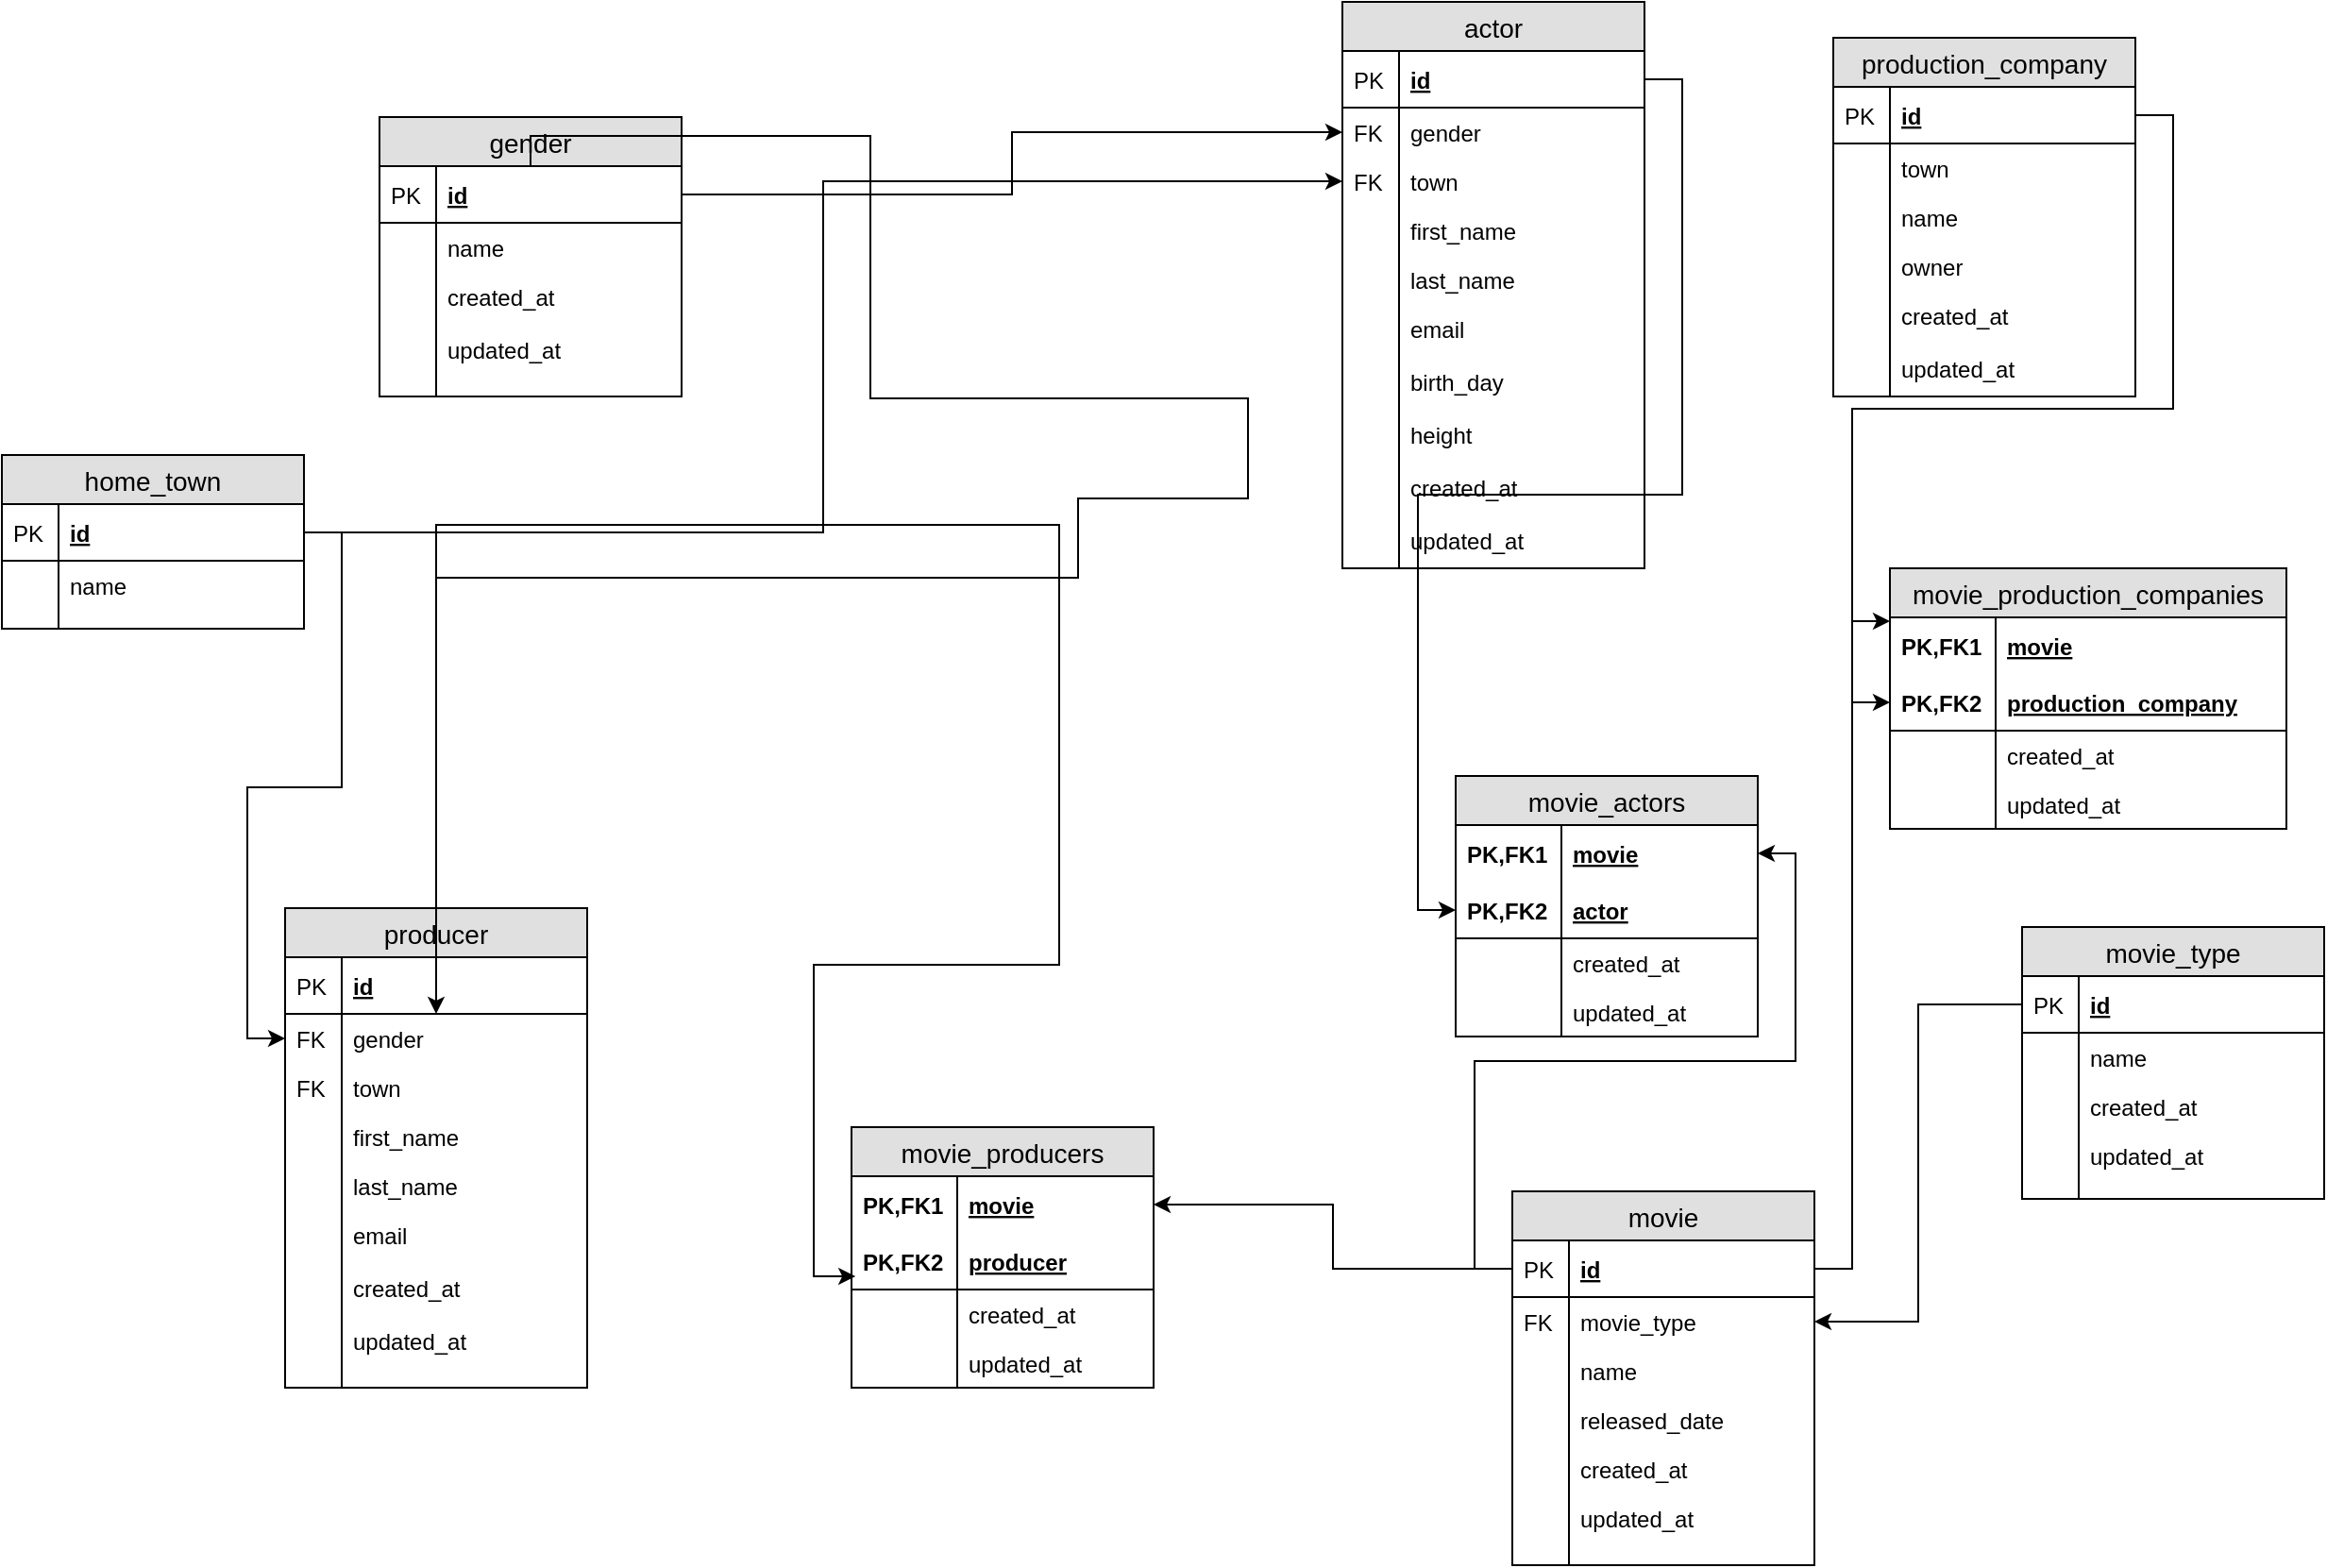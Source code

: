 <mxfile version="12.4.3" type="device" pages="1"><diagram id="2xI6iwcxdjisYbtTTXVX" name="Page-1"><mxGraphModel dx="1718" dy="467" grid="1" gridSize="10" guides="1" tooltips="1" connect="1" arrows="1" fold="1" page="1" pageScale="1" pageWidth="850" pageHeight="1100" math="0" shadow="0"><root><mxCell id="0"/><mxCell id="1" parent="0"/><mxCell id="Q4pe33gqlbRHVgTsb8gl-1" value="actor" style="swimlane;fontStyle=0;childLayout=stackLayout;horizontal=1;startSize=26;fillColor=#e0e0e0;horizontalStack=0;resizeParent=1;resizeParentMax=0;resizeLast=0;collapsible=1;marginBottom=0;swimlaneFillColor=#ffffff;align=center;fontSize=14;" vertex="1" parent="1"><mxGeometry x="250" y="20" width="160" height="300" as="geometry"><mxRectangle x="400" y="20" width="60" height="26" as="alternateBounds"/></mxGeometry></mxCell><mxCell id="Q4pe33gqlbRHVgTsb8gl-2" value="id" style="shape=partialRectangle;top=0;left=0;right=0;bottom=1;align=left;verticalAlign=middle;fillColor=none;spacingLeft=34;spacingRight=4;overflow=hidden;rotatable=0;points=[[0,0.5],[1,0.5]];portConstraint=eastwest;dropTarget=0;fontStyle=5;fontSize=12;" vertex="1" parent="Q4pe33gqlbRHVgTsb8gl-1"><mxGeometry y="26" width="160" height="30" as="geometry"/></mxCell><mxCell id="Q4pe33gqlbRHVgTsb8gl-3" value="PK" style="shape=partialRectangle;top=0;left=0;bottom=0;fillColor=none;align=left;verticalAlign=middle;spacingLeft=4;spacingRight=4;overflow=hidden;rotatable=0;points=[];portConstraint=eastwest;part=1;fontSize=12;" vertex="1" connectable="0" parent="Q4pe33gqlbRHVgTsb8gl-2"><mxGeometry width="30" height="30" as="geometry"/></mxCell><mxCell id="Q4pe33gqlbRHVgTsb8gl-4" value="gender" style="shape=partialRectangle;top=0;left=0;right=0;bottom=0;align=left;verticalAlign=top;fillColor=none;spacingLeft=34;spacingRight=4;overflow=hidden;rotatable=0;points=[[0,0.5],[1,0.5]];portConstraint=eastwest;dropTarget=0;fontSize=12;" vertex="1" parent="Q4pe33gqlbRHVgTsb8gl-1"><mxGeometry y="56" width="160" height="26" as="geometry"/></mxCell><mxCell id="Q4pe33gqlbRHVgTsb8gl-5" value="FK" style="shape=partialRectangle;top=0;left=0;bottom=0;fillColor=none;align=left;verticalAlign=top;spacingLeft=4;spacingRight=4;overflow=hidden;rotatable=0;points=[];portConstraint=eastwest;part=1;fontSize=12;" vertex="1" connectable="0" parent="Q4pe33gqlbRHVgTsb8gl-4"><mxGeometry width="30" height="26" as="geometry"/></mxCell><mxCell id="Q4pe33gqlbRHVgTsb8gl-6" value="town" style="shape=partialRectangle;top=0;left=0;right=0;bottom=0;align=left;verticalAlign=top;fillColor=none;spacingLeft=34;spacingRight=4;overflow=hidden;rotatable=0;points=[[0,0.5],[1,0.5]];portConstraint=eastwest;dropTarget=0;fontSize=12;" vertex="1" parent="Q4pe33gqlbRHVgTsb8gl-1"><mxGeometry y="82" width="160" height="26" as="geometry"/></mxCell><mxCell id="Q4pe33gqlbRHVgTsb8gl-7" value="FK" style="shape=partialRectangle;top=0;left=0;bottom=0;fillColor=none;align=left;verticalAlign=top;spacingLeft=4;spacingRight=4;overflow=hidden;rotatable=0;points=[];portConstraint=eastwest;part=1;fontSize=12;" vertex="1" connectable="0" parent="Q4pe33gqlbRHVgTsb8gl-6"><mxGeometry width="30" height="26" as="geometry"/></mxCell><mxCell id="Q4pe33gqlbRHVgTsb8gl-121" value="first_name" style="shape=partialRectangle;top=0;left=0;right=0;bottom=0;align=left;verticalAlign=top;fillColor=none;spacingLeft=34;spacingRight=4;overflow=hidden;rotatable=0;points=[[0,0.5],[1,0.5]];portConstraint=eastwest;dropTarget=0;fontSize=12;" vertex="1" parent="Q4pe33gqlbRHVgTsb8gl-1"><mxGeometry y="108" width="160" height="26" as="geometry"/></mxCell><mxCell id="Q4pe33gqlbRHVgTsb8gl-122" value="" style="shape=partialRectangle;top=0;left=0;bottom=0;fillColor=none;align=left;verticalAlign=top;spacingLeft=4;spacingRight=4;overflow=hidden;rotatable=0;points=[];portConstraint=eastwest;part=1;fontSize=12;" vertex="1" connectable="0" parent="Q4pe33gqlbRHVgTsb8gl-121"><mxGeometry width="30" height="26" as="geometry"/></mxCell><mxCell id="Q4pe33gqlbRHVgTsb8gl-8" value="last_name" style="shape=partialRectangle;top=0;left=0;right=0;bottom=0;align=left;verticalAlign=top;fillColor=none;spacingLeft=34;spacingRight=4;overflow=hidden;rotatable=0;points=[[0,0.5],[1,0.5]];portConstraint=eastwest;dropTarget=0;fontSize=12;" vertex="1" parent="Q4pe33gqlbRHVgTsb8gl-1"><mxGeometry y="134" width="160" height="26" as="geometry"/></mxCell><mxCell id="Q4pe33gqlbRHVgTsb8gl-9" value="" style="shape=partialRectangle;top=0;left=0;bottom=0;fillColor=none;align=left;verticalAlign=top;spacingLeft=4;spacingRight=4;overflow=hidden;rotatable=0;points=[];portConstraint=eastwest;part=1;fontSize=12;" vertex="1" connectable="0" parent="Q4pe33gqlbRHVgTsb8gl-8"><mxGeometry width="30" height="26" as="geometry"/></mxCell><mxCell id="Q4pe33gqlbRHVgTsb8gl-102" value="email" style="shape=partialRectangle;top=0;left=0;right=0;bottom=0;align=left;verticalAlign=top;fillColor=none;spacingLeft=34;spacingRight=4;overflow=hidden;rotatable=0;points=[[0,0.5],[1,0.5]];portConstraint=eastwest;dropTarget=0;fontSize=12;" vertex="1" parent="Q4pe33gqlbRHVgTsb8gl-1"><mxGeometry y="160" width="160" height="28" as="geometry"/></mxCell><mxCell id="Q4pe33gqlbRHVgTsb8gl-103" value="" style="shape=partialRectangle;top=0;left=0;bottom=0;fillColor=none;align=left;verticalAlign=top;spacingLeft=4;spacingRight=4;overflow=hidden;rotatable=0;points=[];portConstraint=eastwest;part=1;fontSize=12;" vertex="1" connectable="0" parent="Q4pe33gqlbRHVgTsb8gl-102"><mxGeometry width="30" height="28.0" as="geometry"/></mxCell><mxCell id="Q4pe33gqlbRHVgTsb8gl-10" value="birth_day" style="shape=partialRectangle;top=0;left=0;right=0;bottom=0;align=left;verticalAlign=top;fillColor=none;spacingLeft=34;spacingRight=4;overflow=hidden;rotatable=0;points=[[0,0.5],[1,0.5]];portConstraint=eastwest;dropTarget=0;fontSize=12;" vertex="1" parent="Q4pe33gqlbRHVgTsb8gl-1"><mxGeometry y="188" width="160" height="28" as="geometry"/></mxCell><mxCell id="Q4pe33gqlbRHVgTsb8gl-11" value="" style="shape=partialRectangle;top=0;left=0;bottom=0;fillColor=none;align=left;verticalAlign=top;spacingLeft=4;spacingRight=4;overflow=hidden;rotatable=0;points=[];portConstraint=eastwest;part=1;fontSize=12;" vertex="1" connectable="0" parent="Q4pe33gqlbRHVgTsb8gl-10"><mxGeometry width="30" height="28.0" as="geometry"/></mxCell><mxCell id="Q4pe33gqlbRHVgTsb8gl-108" value="height" style="shape=partialRectangle;top=0;left=0;right=0;bottom=0;align=left;verticalAlign=top;fillColor=none;spacingLeft=34;spacingRight=4;overflow=hidden;rotatable=0;points=[[0,0.5],[1,0.5]];portConstraint=eastwest;dropTarget=0;fontSize=12;" vertex="1" parent="Q4pe33gqlbRHVgTsb8gl-1"><mxGeometry y="216" width="160" height="28" as="geometry"/></mxCell><mxCell id="Q4pe33gqlbRHVgTsb8gl-109" value="" style="shape=partialRectangle;top=0;left=0;bottom=0;fillColor=none;align=left;verticalAlign=top;spacingLeft=4;spacingRight=4;overflow=hidden;rotatable=0;points=[];portConstraint=eastwest;part=1;fontSize=12;" vertex="1" connectable="0" parent="Q4pe33gqlbRHVgTsb8gl-108"><mxGeometry width="30" height="28.0" as="geometry"/></mxCell><mxCell id="Q4pe33gqlbRHVgTsb8gl-123" value="created_at" style="shape=partialRectangle;top=0;left=0;right=0;bottom=0;align=left;verticalAlign=top;fillColor=none;spacingLeft=34;spacingRight=4;overflow=hidden;rotatable=0;points=[[0,0.5],[1,0.5]];portConstraint=eastwest;dropTarget=0;fontSize=12;" vertex="1" parent="Q4pe33gqlbRHVgTsb8gl-1"><mxGeometry y="244" width="160" height="28" as="geometry"/></mxCell><mxCell id="Q4pe33gqlbRHVgTsb8gl-124" value="" style="shape=partialRectangle;top=0;left=0;bottom=0;fillColor=none;align=left;verticalAlign=top;spacingLeft=4;spacingRight=4;overflow=hidden;rotatable=0;points=[];portConstraint=eastwest;part=1;fontSize=12;" vertex="1" connectable="0" parent="Q4pe33gqlbRHVgTsb8gl-123"><mxGeometry width="30" height="28.0" as="geometry"/></mxCell><mxCell id="Q4pe33gqlbRHVgTsb8gl-160" value="updated_at" style="shape=partialRectangle;top=0;left=0;right=0;bottom=0;align=left;verticalAlign=top;fillColor=none;spacingLeft=34;spacingRight=4;overflow=hidden;rotatable=0;points=[[0,0.5],[1,0.5]];portConstraint=eastwest;dropTarget=0;fontSize=12;" vertex="1" parent="Q4pe33gqlbRHVgTsb8gl-1"><mxGeometry y="272" width="160" height="28" as="geometry"/></mxCell><mxCell id="Q4pe33gqlbRHVgTsb8gl-161" value="" style="shape=partialRectangle;top=0;left=0;bottom=0;fillColor=none;align=left;verticalAlign=top;spacingLeft=4;spacingRight=4;overflow=hidden;rotatable=0;points=[];portConstraint=eastwest;part=1;fontSize=12;" vertex="1" connectable="0" parent="Q4pe33gqlbRHVgTsb8gl-160"><mxGeometry width="30" height="28.0" as="geometry"/></mxCell><mxCell id="Q4pe33gqlbRHVgTsb8gl-12" value="gender" style="swimlane;fontStyle=0;childLayout=stackLayout;horizontal=1;startSize=26;fillColor=#e0e0e0;horizontalStack=0;resizeParent=1;resizeParentMax=0;resizeLast=0;collapsible=1;marginBottom=0;swimlaneFillColor=#ffffff;align=center;fontSize=14;" vertex="1" parent="1"><mxGeometry x="-260" y="81" width="160" height="148" as="geometry"/></mxCell><mxCell id="Q4pe33gqlbRHVgTsb8gl-13" value="id" style="shape=partialRectangle;top=0;left=0;right=0;bottom=1;align=left;verticalAlign=middle;fillColor=none;spacingLeft=34;spacingRight=4;overflow=hidden;rotatable=0;points=[[0,0.5],[1,0.5]];portConstraint=eastwest;dropTarget=0;fontStyle=5;fontSize=12;" vertex="1" parent="Q4pe33gqlbRHVgTsb8gl-12"><mxGeometry y="26" width="160" height="30" as="geometry"/></mxCell><mxCell id="Q4pe33gqlbRHVgTsb8gl-14" value="PK" style="shape=partialRectangle;top=0;left=0;bottom=0;fillColor=none;align=left;verticalAlign=middle;spacingLeft=4;spacingRight=4;overflow=hidden;rotatable=0;points=[];portConstraint=eastwest;part=1;fontSize=12;" vertex="1" connectable="0" parent="Q4pe33gqlbRHVgTsb8gl-13"><mxGeometry width="30" height="30" as="geometry"/></mxCell><mxCell id="Q4pe33gqlbRHVgTsb8gl-15" value="name" style="shape=partialRectangle;top=0;left=0;right=0;bottom=0;align=left;verticalAlign=top;fillColor=none;spacingLeft=34;spacingRight=4;overflow=hidden;rotatable=0;points=[[0,0.5],[1,0.5]];portConstraint=eastwest;dropTarget=0;fontSize=12;" vertex="1" parent="Q4pe33gqlbRHVgTsb8gl-12"><mxGeometry y="56" width="160" height="26" as="geometry"/></mxCell><mxCell id="Q4pe33gqlbRHVgTsb8gl-16" value="" style="shape=partialRectangle;top=0;left=0;bottom=0;fillColor=none;align=left;verticalAlign=top;spacingLeft=4;spacingRight=4;overflow=hidden;rotatable=0;points=[];portConstraint=eastwest;part=1;fontSize=12;" vertex="1" connectable="0" parent="Q4pe33gqlbRHVgTsb8gl-15"><mxGeometry width="30" height="26" as="geometry"/></mxCell><mxCell id="Q4pe33gqlbRHVgTsb8gl-152" value="created_at" style="shape=partialRectangle;top=0;left=0;right=0;bottom=0;align=left;verticalAlign=top;fillColor=none;spacingLeft=34;spacingRight=4;overflow=hidden;rotatable=0;points=[[0,0.5],[1,0.5]];portConstraint=eastwest;dropTarget=0;fontSize=12;" vertex="1" parent="Q4pe33gqlbRHVgTsb8gl-12"><mxGeometry y="82" width="160" height="28" as="geometry"/></mxCell><mxCell id="Q4pe33gqlbRHVgTsb8gl-153" value="" style="shape=partialRectangle;top=0;left=0;bottom=0;fillColor=none;align=left;verticalAlign=top;spacingLeft=4;spacingRight=4;overflow=hidden;rotatable=0;points=[];portConstraint=eastwest;part=1;fontSize=12;" vertex="1" connectable="0" parent="Q4pe33gqlbRHVgTsb8gl-152"><mxGeometry width="30" height="28.0" as="geometry"/></mxCell><mxCell id="Q4pe33gqlbRHVgTsb8gl-154" value="updated_at" style="shape=partialRectangle;top=0;left=0;right=0;bottom=0;align=left;verticalAlign=top;fillColor=none;spacingLeft=34;spacingRight=4;overflow=hidden;rotatable=0;points=[[0,0.5],[1,0.5]];portConstraint=eastwest;dropTarget=0;fontSize=12;" vertex="1" parent="Q4pe33gqlbRHVgTsb8gl-12"><mxGeometry y="110" width="160" height="28" as="geometry"/></mxCell><mxCell id="Q4pe33gqlbRHVgTsb8gl-155" value="" style="shape=partialRectangle;top=0;left=0;bottom=0;fillColor=none;align=left;verticalAlign=top;spacingLeft=4;spacingRight=4;overflow=hidden;rotatable=0;points=[];portConstraint=eastwest;part=1;fontSize=12;" vertex="1" connectable="0" parent="Q4pe33gqlbRHVgTsb8gl-154"><mxGeometry width="30" height="28.0" as="geometry"/></mxCell><mxCell id="Q4pe33gqlbRHVgTsb8gl-21" value="" style="shape=partialRectangle;top=0;left=0;right=0;bottom=0;align=left;verticalAlign=top;fillColor=none;spacingLeft=34;spacingRight=4;overflow=hidden;rotatable=0;points=[[0,0.5],[1,0.5]];portConstraint=eastwest;dropTarget=0;fontSize=12;" vertex="1" parent="Q4pe33gqlbRHVgTsb8gl-12"><mxGeometry y="138" width="160" height="10" as="geometry"/></mxCell><mxCell id="Q4pe33gqlbRHVgTsb8gl-22" value="" style="shape=partialRectangle;top=0;left=0;bottom=0;fillColor=none;align=left;verticalAlign=top;spacingLeft=4;spacingRight=4;overflow=hidden;rotatable=0;points=[];portConstraint=eastwest;part=1;fontSize=12;" vertex="1" connectable="0" parent="Q4pe33gqlbRHVgTsb8gl-21"><mxGeometry width="30" height="10" as="geometry"/></mxCell><mxCell id="Q4pe33gqlbRHVgTsb8gl-23" value="producer" style="swimlane;fontStyle=0;childLayout=stackLayout;horizontal=1;startSize=26;fillColor=#e0e0e0;horizontalStack=0;resizeParent=1;resizeParentMax=0;resizeLast=0;collapsible=1;marginBottom=0;swimlaneFillColor=#ffffff;align=center;fontSize=14;" vertex="1" parent="1"><mxGeometry x="-310" y="500" width="160" height="254" as="geometry"/></mxCell><mxCell id="Q4pe33gqlbRHVgTsb8gl-24" value="id" style="shape=partialRectangle;top=0;left=0;right=0;bottom=1;align=left;verticalAlign=middle;fillColor=none;spacingLeft=34;spacingRight=4;overflow=hidden;rotatable=0;points=[[0,0.5],[1,0.5]];portConstraint=eastwest;dropTarget=0;fontStyle=5;fontSize=12;" vertex="1" parent="Q4pe33gqlbRHVgTsb8gl-23"><mxGeometry y="26" width="160" height="30" as="geometry"/></mxCell><mxCell id="Q4pe33gqlbRHVgTsb8gl-25" value="PK" style="shape=partialRectangle;top=0;left=0;bottom=0;fillColor=none;align=left;verticalAlign=middle;spacingLeft=4;spacingRight=4;overflow=hidden;rotatable=0;points=[];portConstraint=eastwest;part=1;fontSize=12;" vertex="1" connectable="0" parent="Q4pe33gqlbRHVgTsb8gl-24"><mxGeometry width="30" height="30" as="geometry"/></mxCell><mxCell id="Q4pe33gqlbRHVgTsb8gl-28" value="gender" style="shape=partialRectangle;top=0;left=0;right=0;bottom=0;align=left;verticalAlign=top;fillColor=none;spacingLeft=34;spacingRight=4;overflow=hidden;rotatable=0;points=[[0,0.5],[1,0.5]];portConstraint=eastwest;dropTarget=0;fontSize=12;" vertex="1" parent="Q4pe33gqlbRHVgTsb8gl-23"><mxGeometry y="56" width="160" height="26" as="geometry"/></mxCell><mxCell id="Q4pe33gqlbRHVgTsb8gl-29" value="FK" style="shape=partialRectangle;top=0;left=0;bottom=0;fillColor=none;align=left;verticalAlign=top;spacingLeft=4;spacingRight=4;overflow=hidden;rotatable=0;points=[];portConstraint=eastwest;part=1;fontSize=12;" vertex="1" connectable="0" parent="Q4pe33gqlbRHVgTsb8gl-28"><mxGeometry width="30" height="26" as="geometry"/></mxCell><mxCell id="Q4pe33gqlbRHVgTsb8gl-30" value="town" style="shape=partialRectangle;top=0;left=0;right=0;bottom=0;align=left;verticalAlign=top;fillColor=none;spacingLeft=34;spacingRight=4;overflow=hidden;rotatable=0;points=[[0,0.5],[1,0.5]];portConstraint=eastwest;dropTarget=0;fontSize=12;" vertex="1" parent="Q4pe33gqlbRHVgTsb8gl-23"><mxGeometry y="82" width="160" height="26" as="geometry"/></mxCell><mxCell id="Q4pe33gqlbRHVgTsb8gl-31" value="FK" style="shape=partialRectangle;top=0;left=0;bottom=0;fillColor=none;align=left;verticalAlign=top;spacingLeft=4;spacingRight=4;overflow=hidden;rotatable=0;points=[];portConstraint=eastwest;part=1;fontSize=12;" vertex="1" connectable="0" parent="Q4pe33gqlbRHVgTsb8gl-30"><mxGeometry width="30" height="26" as="geometry"/></mxCell><mxCell id="Q4pe33gqlbRHVgTsb8gl-26" value="first_name" style="shape=partialRectangle;top=0;left=0;right=0;bottom=0;align=left;verticalAlign=top;fillColor=none;spacingLeft=34;spacingRight=4;overflow=hidden;rotatable=0;points=[[0,0.5],[1,0.5]];portConstraint=eastwest;dropTarget=0;fontSize=12;" vertex="1" parent="Q4pe33gqlbRHVgTsb8gl-23"><mxGeometry y="108" width="160" height="26" as="geometry"/></mxCell><mxCell id="Q4pe33gqlbRHVgTsb8gl-27" value="" style="shape=partialRectangle;top=0;left=0;bottom=0;fillColor=none;align=left;verticalAlign=top;spacingLeft=4;spacingRight=4;overflow=hidden;rotatable=0;points=[];portConstraint=eastwest;part=1;fontSize=12;" vertex="1" connectable="0" parent="Q4pe33gqlbRHVgTsb8gl-26"><mxGeometry width="30" height="26" as="geometry"/></mxCell><mxCell id="Q4pe33gqlbRHVgTsb8gl-144" value="last_name" style="shape=partialRectangle;top=0;left=0;right=0;bottom=0;align=left;verticalAlign=top;fillColor=none;spacingLeft=34;spacingRight=4;overflow=hidden;rotatable=0;points=[[0,0.5],[1,0.5]];portConstraint=eastwest;dropTarget=0;fontSize=12;" vertex="1" parent="Q4pe33gqlbRHVgTsb8gl-23"><mxGeometry y="134" width="160" height="26" as="geometry"/></mxCell><mxCell id="Q4pe33gqlbRHVgTsb8gl-145" value="" style="shape=partialRectangle;top=0;left=0;bottom=0;fillColor=none;align=left;verticalAlign=top;spacingLeft=4;spacingRight=4;overflow=hidden;rotatable=0;points=[];portConstraint=eastwest;part=1;fontSize=12;" vertex="1" connectable="0" parent="Q4pe33gqlbRHVgTsb8gl-144"><mxGeometry width="30" height="26" as="geometry"/></mxCell><mxCell id="Q4pe33gqlbRHVgTsb8gl-148" value="email" style="shape=partialRectangle;top=0;left=0;right=0;bottom=0;align=left;verticalAlign=top;fillColor=none;spacingLeft=34;spacingRight=4;overflow=hidden;rotatable=0;points=[[0,0.5],[1,0.5]];portConstraint=eastwest;dropTarget=0;fontSize=12;" vertex="1" parent="Q4pe33gqlbRHVgTsb8gl-23"><mxGeometry y="160" width="160" height="28" as="geometry"/></mxCell><mxCell id="Q4pe33gqlbRHVgTsb8gl-149" value="" style="shape=partialRectangle;top=0;left=0;bottom=0;fillColor=none;align=left;verticalAlign=top;spacingLeft=4;spacingRight=4;overflow=hidden;rotatable=0;points=[];portConstraint=eastwest;part=1;fontSize=12;" vertex="1" connectable="0" parent="Q4pe33gqlbRHVgTsb8gl-148"><mxGeometry width="30" height="28.0" as="geometry"/></mxCell><mxCell id="Q4pe33gqlbRHVgTsb8gl-150" value="created_at" style="shape=partialRectangle;top=0;left=0;right=0;bottom=0;align=left;verticalAlign=top;fillColor=none;spacingLeft=34;spacingRight=4;overflow=hidden;rotatable=0;points=[[0,0.5],[1,0.5]];portConstraint=eastwest;dropTarget=0;fontSize=12;" vertex="1" parent="Q4pe33gqlbRHVgTsb8gl-23"><mxGeometry y="188" width="160" height="28" as="geometry"/></mxCell><mxCell id="Q4pe33gqlbRHVgTsb8gl-151" value="" style="shape=partialRectangle;top=0;left=0;bottom=0;fillColor=none;align=left;verticalAlign=top;spacingLeft=4;spacingRight=4;overflow=hidden;rotatable=0;points=[];portConstraint=eastwest;part=1;fontSize=12;" vertex="1" connectable="0" parent="Q4pe33gqlbRHVgTsb8gl-150"><mxGeometry width="30" height="28.0" as="geometry"/></mxCell><mxCell id="Q4pe33gqlbRHVgTsb8gl-125" value="updated_at" style="shape=partialRectangle;top=0;left=0;right=0;bottom=0;align=left;verticalAlign=top;fillColor=none;spacingLeft=34;spacingRight=4;overflow=hidden;rotatable=0;points=[[0,0.5],[1,0.5]];portConstraint=eastwest;dropTarget=0;fontSize=12;" vertex="1" parent="Q4pe33gqlbRHVgTsb8gl-23"><mxGeometry y="216" width="160" height="28" as="geometry"/></mxCell><mxCell id="Q4pe33gqlbRHVgTsb8gl-126" value="" style="shape=partialRectangle;top=0;left=0;bottom=0;fillColor=none;align=left;verticalAlign=top;spacingLeft=4;spacingRight=4;overflow=hidden;rotatable=0;points=[];portConstraint=eastwest;part=1;fontSize=12;" vertex="1" connectable="0" parent="Q4pe33gqlbRHVgTsb8gl-125"><mxGeometry width="30" height="28.0" as="geometry"/></mxCell><mxCell id="Q4pe33gqlbRHVgTsb8gl-32" value="" style="shape=partialRectangle;top=0;left=0;right=0;bottom=0;align=left;verticalAlign=top;fillColor=none;spacingLeft=34;spacingRight=4;overflow=hidden;rotatable=0;points=[[0,0.5],[1,0.5]];portConstraint=eastwest;dropTarget=0;fontSize=12;" vertex="1" parent="Q4pe33gqlbRHVgTsb8gl-23"><mxGeometry y="244" width="160" height="10" as="geometry"/></mxCell><mxCell id="Q4pe33gqlbRHVgTsb8gl-33" value="" style="shape=partialRectangle;top=0;left=0;bottom=0;fillColor=none;align=left;verticalAlign=top;spacingLeft=4;spacingRight=4;overflow=hidden;rotatable=0;points=[];portConstraint=eastwest;part=1;fontSize=12;" vertex="1" connectable="0" parent="Q4pe33gqlbRHVgTsb8gl-32"><mxGeometry width="30" height="10" as="geometry"/></mxCell><mxCell id="Q4pe33gqlbRHVgTsb8gl-34" value="production_company" style="swimlane;fontStyle=0;childLayout=stackLayout;horizontal=1;startSize=26;fillColor=#e0e0e0;horizontalStack=0;resizeParent=1;resizeParentMax=0;resizeLast=0;collapsible=1;marginBottom=0;swimlaneFillColor=#ffffff;align=center;fontSize=14;" vertex="1" parent="1"><mxGeometry x="510" y="39" width="160" height="190" as="geometry"/></mxCell><mxCell id="Q4pe33gqlbRHVgTsb8gl-35" value="id" style="shape=partialRectangle;top=0;left=0;right=0;bottom=1;align=left;verticalAlign=middle;fillColor=none;spacingLeft=34;spacingRight=4;overflow=hidden;rotatable=0;points=[[0,0.5],[1,0.5]];portConstraint=eastwest;dropTarget=0;fontStyle=5;fontSize=12;" vertex="1" parent="Q4pe33gqlbRHVgTsb8gl-34"><mxGeometry y="26" width="160" height="30" as="geometry"/></mxCell><mxCell id="Q4pe33gqlbRHVgTsb8gl-36" value="PK" style="shape=partialRectangle;top=0;left=0;bottom=0;fillColor=none;align=left;verticalAlign=middle;spacingLeft=4;spacingRight=4;overflow=hidden;rotatable=0;points=[];portConstraint=eastwest;part=1;fontSize=12;" vertex="1" connectable="0" parent="Q4pe33gqlbRHVgTsb8gl-35"><mxGeometry width="30" height="30" as="geometry"/></mxCell><mxCell id="Q4pe33gqlbRHVgTsb8gl-41" value="town" style="shape=partialRectangle;top=0;left=0;right=0;bottom=0;align=left;verticalAlign=top;fillColor=none;spacingLeft=34;spacingRight=4;overflow=hidden;rotatable=0;points=[[0,0.5],[1,0.5]];portConstraint=eastwest;dropTarget=0;fontSize=12;" vertex="1" parent="Q4pe33gqlbRHVgTsb8gl-34"><mxGeometry y="56" width="160" height="26" as="geometry"/></mxCell><mxCell id="Q4pe33gqlbRHVgTsb8gl-42" value="" style="shape=partialRectangle;top=0;left=0;bottom=0;fillColor=none;align=left;verticalAlign=top;spacingLeft=4;spacingRight=4;overflow=hidden;rotatable=0;points=[];portConstraint=eastwest;part=1;fontSize=12;" vertex="1" connectable="0" parent="Q4pe33gqlbRHVgTsb8gl-41"><mxGeometry width="30" height="26" as="geometry"/></mxCell><mxCell id="Q4pe33gqlbRHVgTsb8gl-37" value="name" style="shape=partialRectangle;top=0;left=0;right=0;bottom=0;align=left;verticalAlign=top;fillColor=none;spacingLeft=34;spacingRight=4;overflow=hidden;rotatable=0;points=[[0,0.5],[1,0.5]];portConstraint=eastwest;dropTarget=0;fontSize=12;" vertex="1" parent="Q4pe33gqlbRHVgTsb8gl-34"><mxGeometry y="82" width="160" height="26" as="geometry"/></mxCell><mxCell id="Q4pe33gqlbRHVgTsb8gl-38" value="" style="shape=partialRectangle;top=0;left=0;bottom=0;fillColor=none;align=left;verticalAlign=top;spacingLeft=4;spacingRight=4;overflow=hidden;rotatable=0;points=[];portConstraint=eastwest;part=1;fontSize=12;" vertex="1" connectable="0" parent="Q4pe33gqlbRHVgTsb8gl-37"><mxGeometry width="30" height="26" as="geometry"/></mxCell><mxCell id="Q4pe33gqlbRHVgTsb8gl-39" value="owner" style="shape=partialRectangle;top=0;left=0;right=0;bottom=0;align=left;verticalAlign=top;fillColor=none;spacingLeft=34;spacingRight=4;overflow=hidden;rotatable=0;points=[[0,0.5],[1,0.5]];portConstraint=eastwest;dropTarget=0;fontSize=12;" vertex="1" parent="Q4pe33gqlbRHVgTsb8gl-34"><mxGeometry y="108" width="160" height="26" as="geometry"/></mxCell><mxCell id="Q4pe33gqlbRHVgTsb8gl-40" value="" style="shape=partialRectangle;top=0;left=0;bottom=0;fillColor=none;align=left;verticalAlign=top;spacingLeft=4;spacingRight=4;overflow=hidden;rotatable=0;points=[];portConstraint=eastwest;part=1;fontSize=12;" vertex="1" connectable="0" parent="Q4pe33gqlbRHVgTsb8gl-39"><mxGeometry width="30" height="26" as="geometry"/></mxCell><mxCell id="Q4pe33gqlbRHVgTsb8gl-158" value="created_at" style="shape=partialRectangle;top=0;left=0;right=0;bottom=0;align=left;verticalAlign=top;fillColor=none;spacingLeft=34;spacingRight=4;overflow=hidden;rotatable=0;points=[[0,0.5],[1,0.5]];portConstraint=eastwest;dropTarget=0;fontSize=12;" vertex="1" parent="Q4pe33gqlbRHVgTsb8gl-34"><mxGeometry y="134" width="160" height="28" as="geometry"/></mxCell><mxCell id="Q4pe33gqlbRHVgTsb8gl-159" value="" style="shape=partialRectangle;top=0;left=0;bottom=0;fillColor=none;align=left;verticalAlign=top;spacingLeft=4;spacingRight=4;overflow=hidden;rotatable=0;points=[];portConstraint=eastwest;part=1;fontSize=12;" vertex="1" connectable="0" parent="Q4pe33gqlbRHVgTsb8gl-158"><mxGeometry width="30" height="28.0" as="geometry"/></mxCell><mxCell id="Q4pe33gqlbRHVgTsb8gl-156" value="updated_at" style="shape=partialRectangle;top=0;left=0;right=0;bottom=0;align=left;verticalAlign=top;fillColor=none;spacingLeft=34;spacingRight=4;overflow=hidden;rotatable=0;points=[[0,0.5],[1,0.5]];portConstraint=eastwest;dropTarget=0;fontSize=12;" vertex="1" parent="Q4pe33gqlbRHVgTsb8gl-34"><mxGeometry y="162" width="160" height="28" as="geometry"/></mxCell><mxCell id="Q4pe33gqlbRHVgTsb8gl-157" value="" style="shape=partialRectangle;top=0;left=0;bottom=0;fillColor=none;align=left;verticalAlign=top;spacingLeft=4;spacingRight=4;overflow=hidden;rotatable=0;points=[];portConstraint=eastwest;part=1;fontSize=12;" vertex="1" connectable="0" parent="Q4pe33gqlbRHVgTsb8gl-156"><mxGeometry width="30" height="28.0" as="geometry"/></mxCell><mxCell id="Q4pe33gqlbRHVgTsb8gl-45" value="movie" style="swimlane;fontStyle=0;childLayout=stackLayout;horizontal=1;startSize=26;fillColor=#e0e0e0;horizontalStack=0;resizeParent=1;resizeParentMax=0;resizeLast=0;collapsible=1;marginBottom=0;swimlaneFillColor=#ffffff;align=center;fontSize=14;" vertex="1" parent="1"><mxGeometry x="340" y="650" width="160" height="198" as="geometry"/></mxCell><mxCell id="Q4pe33gqlbRHVgTsb8gl-46" value="id" style="shape=partialRectangle;top=0;left=0;right=0;bottom=1;align=left;verticalAlign=middle;fillColor=none;spacingLeft=34;spacingRight=4;overflow=hidden;rotatable=0;points=[[0,0.5],[1,0.5]];portConstraint=eastwest;dropTarget=0;fontStyle=5;fontSize=12;" vertex="1" parent="Q4pe33gqlbRHVgTsb8gl-45"><mxGeometry y="26" width="160" height="30" as="geometry"/></mxCell><mxCell id="Q4pe33gqlbRHVgTsb8gl-47" value="PK" style="shape=partialRectangle;top=0;left=0;bottom=0;fillColor=none;align=left;verticalAlign=middle;spacingLeft=4;spacingRight=4;overflow=hidden;rotatable=0;points=[];portConstraint=eastwest;part=1;fontSize=12;" vertex="1" connectable="0" parent="Q4pe33gqlbRHVgTsb8gl-46"><mxGeometry width="30" height="30" as="geometry"/></mxCell><mxCell id="Q4pe33gqlbRHVgTsb8gl-48" value="movie_type" style="shape=partialRectangle;top=0;left=0;right=0;bottom=0;align=left;verticalAlign=top;fillColor=none;spacingLeft=34;spacingRight=4;overflow=hidden;rotatable=0;points=[[0,0.5],[1,0.5]];portConstraint=eastwest;dropTarget=0;fontSize=12;" vertex="1" parent="Q4pe33gqlbRHVgTsb8gl-45"><mxGeometry y="56" width="160" height="26" as="geometry"/></mxCell><mxCell id="Q4pe33gqlbRHVgTsb8gl-49" value="FK" style="shape=partialRectangle;top=0;left=0;bottom=0;fillColor=none;align=left;verticalAlign=top;spacingLeft=4;spacingRight=4;overflow=hidden;rotatable=0;points=[];portConstraint=eastwest;part=1;fontSize=12;" vertex="1" connectable="0" parent="Q4pe33gqlbRHVgTsb8gl-48"><mxGeometry width="30" height="26" as="geometry"/></mxCell><mxCell id="Q4pe33gqlbRHVgTsb8gl-164" value="name" style="shape=partialRectangle;top=0;left=0;right=0;bottom=0;align=left;verticalAlign=top;fillColor=none;spacingLeft=34;spacingRight=4;overflow=hidden;rotatable=0;points=[[0,0.5],[1,0.5]];portConstraint=eastwest;dropTarget=0;fontSize=12;" vertex="1" parent="Q4pe33gqlbRHVgTsb8gl-45"><mxGeometry y="82" width="160" height="26" as="geometry"/></mxCell><mxCell id="Q4pe33gqlbRHVgTsb8gl-165" value="" style="shape=partialRectangle;top=0;left=0;bottom=0;fillColor=none;align=left;verticalAlign=top;spacingLeft=4;spacingRight=4;overflow=hidden;rotatable=0;points=[];portConstraint=eastwest;part=1;fontSize=12;" vertex="1" connectable="0" parent="Q4pe33gqlbRHVgTsb8gl-164"><mxGeometry width="30" height="26" as="geometry"/></mxCell><mxCell id="Q4pe33gqlbRHVgTsb8gl-50" value="released_date" style="shape=partialRectangle;top=0;left=0;right=0;bottom=0;align=left;verticalAlign=top;fillColor=none;spacingLeft=34;spacingRight=4;overflow=hidden;rotatable=0;points=[[0,0.5],[1,0.5]];portConstraint=eastwest;dropTarget=0;fontSize=12;" vertex="1" parent="Q4pe33gqlbRHVgTsb8gl-45"><mxGeometry y="108" width="160" height="26" as="geometry"/></mxCell><mxCell id="Q4pe33gqlbRHVgTsb8gl-51" value="" style="shape=partialRectangle;top=0;left=0;bottom=0;fillColor=none;align=left;verticalAlign=top;spacingLeft=4;spacingRight=4;overflow=hidden;rotatable=0;points=[];portConstraint=eastwest;part=1;fontSize=12;" vertex="1" connectable="0" parent="Q4pe33gqlbRHVgTsb8gl-50"><mxGeometry width="30" height="26" as="geometry"/></mxCell><mxCell id="Q4pe33gqlbRHVgTsb8gl-52" value="created_at" style="shape=partialRectangle;top=0;left=0;right=0;bottom=0;align=left;verticalAlign=top;fillColor=none;spacingLeft=34;spacingRight=4;overflow=hidden;rotatable=0;points=[[0,0.5],[1,0.5]];portConstraint=eastwest;dropTarget=0;fontSize=12;" vertex="1" parent="Q4pe33gqlbRHVgTsb8gl-45"><mxGeometry y="134" width="160" height="26" as="geometry"/></mxCell><mxCell id="Q4pe33gqlbRHVgTsb8gl-53" value="" style="shape=partialRectangle;top=0;left=0;bottom=0;fillColor=none;align=left;verticalAlign=top;spacingLeft=4;spacingRight=4;overflow=hidden;rotatable=0;points=[];portConstraint=eastwest;part=1;fontSize=12;" vertex="1" connectable="0" parent="Q4pe33gqlbRHVgTsb8gl-52"><mxGeometry width="30" height="26" as="geometry"/></mxCell><mxCell id="Q4pe33gqlbRHVgTsb8gl-162" value="updated_at" style="shape=partialRectangle;top=0;left=0;right=0;bottom=0;align=left;verticalAlign=top;fillColor=none;spacingLeft=34;spacingRight=4;overflow=hidden;rotatable=0;points=[[0,0.5],[1,0.5]];portConstraint=eastwest;dropTarget=0;fontSize=12;" vertex="1" parent="Q4pe33gqlbRHVgTsb8gl-45"><mxGeometry y="160" width="160" height="28" as="geometry"/></mxCell><mxCell id="Q4pe33gqlbRHVgTsb8gl-163" value="" style="shape=partialRectangle;top=0;left=0;bottom=0;fillColor=none;align=left;verticalAlign=top;spacingLeft=4;spacingRight=4;overflow=hidden;rotatable=0;points=[];portConstraint=eastwest;part=1;fontSize=12;" vertex="1" connectable="0" parent="Q4pe33gqlbRHVgTsb8gl-162"><mxGeometry width="30" height="28.0" as="geometry"/></mxCell><mxCell id="Q4pe33gqlbRHVgTsb8gl-54" value="" style="shape=partialRectangle;top=0;left=0;right=0;bottom=0;align=left;verticalAlign=top;fillColor=none;spacingLeft=34;spacingRight=4;overflow=hidden;rotatable=0;points=[[0,0.5],[1,0.5]];portConstraint=eastwest;dropTarget=0;fontSize=12;" vertex="1" parent="Q4pe33gqlbRHVgTsb8gl-45"><mxGeometry y="188" width="160" height="10" as="geometry"/></mxCell><mxCell id="Q4pe33gqlbRHVgTsb8gl-55" value="" style="shape=partialRectangle;top=0;left=0;bottom=0;fillColor=none;align=left;verticalAlign=top;spacingLeft=4;spacingRight=4;overflow=hidden;rotatable=0;points=[];portConstraint=eastwest;part=1;fontSize=12;" vertex="1" connectable="0" parent="Q4pe33gqlbRHVgTsb8gl-54"><mxGeometry width="30" height="10" as="geometry"/></mxCell><mxCell id="Q4pe33gqlbRHVgTsb8gl-56" value="movie_type" style="swimlane;fontStyle=0;childLayout=stackLayout;horizontal=1;startSize=26;fillColor=#e0e0e0;horizontalStack=0;resizeParent=1;resizeParentMax=0;resizeLast=0;collapsible=1;marginBottom=0;swimlaneFillColor=#ffffff;align=center;fontSize=14;" vertex="1" parent="1"><mxGeometry x="610" y="510" width="160" height="144" as="geometry"/></mxCell><mxCell id="Q4pe33gqlbRHVgTsb8gl-57" value="id" style="shape=partialRectangle;top=0;left=0;right=0;bottom=1;align=left;verticalAlign=middle;fillColor=none;spacingLeft=34;spacingRight=4;overflow=hidden;rotatable=0;points=[[0,0.5],[1,0.5]];portConstraint=eastwest;dropTarget=0;fontStyle=5;fontSize=12;" vertex="1" parent="Q4pe33gqlbRHVgTsb8gl-56"><mxGeometry y="26" width="160" height="30" as="geometry"/></mxCell><mxCell id="Q4pe33gqlbRHVgTsb8gl-58" value="PK" style="shape=partialRectangle;top=0;left=0;bottom=0;fillColor=none;align=left;verticalAlign=middle;spacingLeft=4;spacingRight=4;overflow=hidden;rotatable=0;points=[];portConstraint=eastwest;part=1;fontSize=12;" vertex="1" connectable="0" parent="Q4pe33gqlbRHVgTsb8gl-57"><mxGeometry width="30" height="30" as="geometry"/></mxCell><mxCell id="Q4pe33gqlbRHVgTsb8gl-59" value="name" style="shape=partialRectangle;top=0;left=0;right=0;bottom=0;align=left;verticalAlign=top;fillColor=none;spacingLeft=34;spacingRight=4;overflow=hidden;rotatable=0;points=[[0,0.5],[1,0.5]];portConstraint=eastwest;dropTarget=0;fontSize=12;" vertex="1" parent="Q4pe33gqlbRHVgTsb8gl-56"><mxGeometry y="56" width="160" height="26" as="geometry"/></mxCell><mxCell id="Q4pe33gqlbRHVgTsb8gl-60" value="" style="shape=partialRectangle;top=0;left=0;bottom=0;fillColor=none;align=left;verticalAlign=top;spacingLeft=4;spacingRight=4;overflow=hidden;rotatable=0;points=[];portConstraint=eastwest;part=1;fontSize=12;" vertex="1" connectable="0" parent="Q4pe33gqlbRHVgTsb8gl-59"><mxGeometry width="30" height="26" as="geometry"/></mxCell><mxCell id="Q4pe33gqlbRHVgTsb8gl-61" value="created_at" style="shape=partialRectangle;top=0;left=0;right=0;bottom=0;align=left;verticalAlign=top;fillColor=none;spacingLeft=34;spacingRight=4;overflow=hidden;rotatable=0;points=[[0,0.5],[1,0.5]];portConstraint=eastwest;dropTarget=0;fontSize=12;" vertex="1" parent="Q4pe33gqlbRHVgTsb8gl-56"><mxGeometry y="82" width="160" height="26" as="geometry"/></mxCell><mxCell id="Q4pe33gqlbRHVgTsb8gl-62" value="" style="shape=partialRectangle;top=0;left=0;bottom=0;fillColor=none;align=left;verticalAlign=top;spacingLeft=4;spacingRight=4;overflow=hidden;rotatable=0;points=[];portConstraint=eastwest;part=1;fontSize=12;" vertex="1" connectable="0" parent="Q4pe33gqlbRHVgTsb8gl-61"><mxGeometry width="30" height="26" as="geometry"/></mxCell><mxCell id="Q4pe33gqlbRHVgTsb8gl-63" value="updated_at" style="shape=partialRectangle;top=0;left=0;right=0;bottom=0;align=left;verticalAlign=top;fillColor=none;spacingLeft=34;spacingRight=4;overflow=hidden;rotatable=0;points=[[0,0.5],[1,0.5]];portConstraint=eastwest;dropTarget=0;fontSize=12;" vertex="1" parent="Q4pe33gqlbRHVgTsb8gl-56"><mxGeometry y="108" width="160" height="26" as="geometry"/></mxCell><mxCell id="Q4pe33gqlbRHVgTsb8gl-64" value="" style="shape=partialRectangle;top=0;left=0;bottom=0;fillColor=none;align=left;verticalAlign=top;spacingLeft=4;spacingRight=4;overflow=hidden;rotatable=0;points=[];portConstraint=eastwest;part=1;fontSize=12;" vertex="1" connectable="0" parent="Q4pe33gqlbRHVgTsb8gl-63"><mxGeometry width="30" height="26" as="geometry"/></mxCell><mxCell id="Q4pe33gqlbRHVgTsb8gl-65" value="" style="shape=partialRectangle;top=0;left=0;right=0;bottom=0;align=left;verticalAlign=top;fillColor=none;spacingLeft=34;spacingRight=4;overflow=hidden;rotatable=0;points=[[0,0.5],[1,0.5]];portConstraint=eastwest;dropTarget=0;fontSize=12;" vertex="1" parent="Q4pe33gqlbRHVgTsb8gl-56"><mxGeometry y="134" width="160" height="10" as="geometry"/></mxCell><mxCell id="Q4pe33gqlbRHVgTsb8gl-66" value="" style="shape=partialRectangle;top=0;left=0;bottom=0;fillColor=none;align=left;verticalAlign=top;spacingLeft=4;spacingRight=4;overflow=hidden;rotatable=0;points=[];portConstraint=eastwest;part=1;fontSize=12;" vertex="1" connectable="0" parent="Q4pe33gqlbRHVgTsb8gl-65"><mxGeometry width="30" height="10" as="geometry"/></mxCell><mxCell id="Q4pe33gqlbRHVgTsb8gl-110" value="home_town" style="swimlane;fontStyle=0;childLayout=stackLayout;horizontal=1;startSize=26;fillColor=#e0e0e0;horizontalStack=0;resizeParent=1;resizeParentMax=0;resizeLast=0;collapsible=1;marginBottom=0;swimlaneFillColor=#ffffff;align=center;fontSize=14;" vertex="1" parent="1"><mxGeometry x="-460" y="260" width="160" height="92" as="geometry"/></mxCell><mxCell id="Q4pe33gqlbRHVgTsb8gl-111" value="id" style="shape=partialRectangle;top=0;left=0;right=0;bottom=1;align=left;verticalAlign=middle;fillColor=none;spacingLeft=34;spacingRight=4;overflow=hidden;rotatable=0;points=[[0,0.5],[1,0.5]];portConstraint=eastwest;dropTarget=0;fontStyle=5;fontSize=12;" vertex="1" parent="Q4pe33gqlbRHVgTsb8gl-110"><mxGeometry y="26" width="160" height="30" as="geometry"/></mxCell><mxCell id="Q4pe33gqlbRHVgTsb8gl-112" value="PK" style="shape=partialRectangle;top=0;left=0;bottom=0;fillColor=none;align=left;verticalAlign=middle;spacingLeft=4;spacingRight=4;overflow=hidden;rotatable=0;points=[];portConstraint=eastwest;part=1;fontSize=12;" vertex="1" connectable="0" parent="Q4pe33gqlbRHVgTsb8gl-111"><mxGeometry width="30" height="30" as="geometry"/></mxCell><mxCell id="Q4pe33gqlbRHVgTsb8gl-113" value="name" style="shape=partialRectangle;top=0;left=0;right=0;bottom=0;align=left;verticalAlign=top;fillColor=none;spacingLeft=34;spacingRight=4;overflow=hidden;rotatable=0;points=[[0,0.5],[1,0.5]];portConstraint=eastwest;dropTarget=0;fontSize=12;" vertex="1" parent="Q4pe33gqlbRHVgTsb8gl-110"><mxGeometry y="56" width="160" height="26" as="geometry"/></mxCell><mxCell id="Q4pe33gqlbRHVgTsb8gl-114" value="" style="shape=partialRectangle;top=0;left=0;bottom=0;fillColor=none;align=left;verticalAlign=top;spacingLeft=4;spacingRight=4;overflow=hidden;rotatable=0;points=[];portConstraint=eastwest;part=1;fontSize=12;" vertex="1" connectable="0" parent="Q4pe33gqlbRHVgTsb8gl-113"><mxGeometry width="30" height="26" as="geometry"/></mxCell><mxCell id="Q4pe33gqlbRHVgTsb8gl-119" value="" style="shape=partialRectangle;top=0;left=0;right=0;bottom=0;align=left;verticalAlign=top;fillColor=none;spacingLeft=34;spacingRight=4;overflow=hidden;rotatable=0;points=[[0,0.5],[1,0.5]];portConstraint=eastwest;dropTarget=0;fontSize=12;" vertex="1" parent="Q4pe33gqlbRHVgTsb8gl-110"><mxGeometry y="82" width="160" height="10" as="geometry"/></mxCell><mxCell id="Q4pe33gqlbRHVgTsb8gl-120" value="" style="shape=partialRectangle;top=0;left=0;bottom=0;fillColor=none;align=left;verticalAlign=top;spacingLeft=4;spacingRight=4;overflow=hidden;rotatable=0;points=[];portConstraint=eastwest;part=1;fontSize=12;" vertex="1" connectable="0" parent="Q4pe33gqlbRHVgTsb8gl-119"><mxGeometry width="30" height="10" as="geometry"/></mxCell><mxCell id="Q4pe33gqlbRHVgTsb8gl-142" style="edgeStyle=orthogonalEdgeStyle;rounded=0;orthogonalLoop=1;jettySize=auto;html=1;entryX=0;entryY=0.5;entryDx=0;entryDy=0;" edge="1" parent="1" source="Q4pe33gqlbRHVgTsb8gl-111" target="Q4pe33gqlbRHVgTsb8gl-6"><mxGeometry relative="1" as="geometry"/></mxCell><mxCell id="Q4pe33gqlbRHVgTsb8gl-143" style="edgeStyle=orthogonalEdgeStyle;rounded=0;orthogonalLoop=1;jettySize=auto;html=1;" edge="1" parent="1" source="Q4pe33gqlbRHVgTsb8gl-13" target="Q4pe33gqlbRHVgTsb8gl-4"><mxGeometry relative="1" as="geometry"/></mxCell><mxCell id="Q4pe33gqlbRHVgTsb8gl-146" style="edgeStyle=orthogonalEdgeStyle;rounded=0;orthogonalLoop=1;jettySize=auto;html=1;" edge="1" parent="1" source="Q4pe33gqlbRHVgTsb8gl-13" target="Q4pe33gqlbRHVgTsb8gl-28"><mxGeometry relative="1" as="geometry"><Array as="points"><mxPoint y="91"/><mxPoint y="230"/><mxPoint x="200" y="230"/><mxPoint x="200" y="283"/><mxPoint x="110" y="283"/><mxPoint x="110" y="325"/></Array></mxGeometry></mxCell><mxCell id="Q4pe33gqlbRHVgTsb8gl-147" style="edgeStyle=orthogonalEdgeStyle;rounded=0;orthogonalLoop=1;jettySize=auto;html=1;" edge="1" parent="1" source="Q4pe33gqlbRHVgTsb8gl-111" target="Q4pe33gqlbRHVgTsb8gl-28"><mxGeometry relative="1" as="geometry"/></mxCell><mxCell id="Q4pe33gqlbRHVgTsb8gl-166" style="edgeStyle=orthogonalEdgeStyle;rounded=0;orthogonalLoop=1;jettySize=auto;html=1;" edge="1" parent="1" source="Q4pe33gqlbRHVgTsb8gl-57" target="Q4pe33gqlbRHVgTsb8gl-48"><mxGeometry relative="1" as="geometry"/></mxCell><mxCell id="Q4pe33gqlbRHVgTsb8gl-167" value="movie_producers" style="swimlane;fontStyle=0;childLayout=stackLayout;horizontal=1;startSize=26;fillColor=#e0e0e0;horizontalStack=0;resizeParent=1;resizeParentMax=0;resizeLast=0;collapsible=1;marginBottom=0;swimlaneFillColor=#ffffff;align=center;fontSize=14;" vertex="1" parent="1"><mxGeometry x="-10" y="616" width="160" height="138" as="geometry"/></mxCell><mxCell id="Q4pe33gqlbRHVgTsb8gl-168" value="movie" style="shape=partialRectangle;top=0;left=0;right=0;bottom=0;align=left;verticalAlign=middle;fillColor=none;spacingLeft=60;spacingRight=4;overflow=hidden;rotatable=0;points=[[0,0.5],[1,0.5]];portConstraint=eastwest;dropTarget=0;fontStyle=5;fontSize=12;" vertex="1" parent="Q4pe33gqlbRHVgTsb8gl-167"><mxGeometry y="26" width="160" height="30" as="geometry"/></mxCell><mxCell id="Q4pe33gqlbRHVgTsb8gl-169" value="PK,FK1" style="shape=partialRectangle;fontStyle=1;top=0;left=0;bottom=0;fillColor=none;align=left;verticalAlign=middle;spacingLeft=4;spacingRight=4;overflow=hidden;rotatable=0;points=[];portConstraint=eastwest;part=1;fontSize=12;" vertex="1" connectable="0" parent="Q4pe33gqlbRHVgTsb8gl-168"><mxGeometry width="56" height="30" as="geometry"/></mxCell><mxCell id="Q4pe33gqlbRHVgTsb8gl-170" value="producer" style="shape=partialRectangle;top=0;left=0;right=0;bottom=1;align=left;verticalAlign=middle;fillColor=none;spacingLeft=60;spacingRight=4;overflow=hidden;rotatable=0;points=[[0,0.5],[1,0.5]];portConstraint=eastwest;dropTarget=0;fontStyle=5;fontSize=12;" vertex="1" parent="Q4pe33gqlbRHVgTsb8gl-167"><mxGeometry y="56" width="160" height="30" as="geometry"/></mxCell><mxCell id="Q4pe33gqlbRHVgTsb8gl-171" value="PK,FK2" style="shape=partialRectangle;fontStyle=1;top=0;left=0;bottom=0;fillColor=none;align=left;verticalAlign=middle;spacingLeft=4;spacingRight=4;overflow=hidden;rotatable=0;points=[];portConstraint=eastwest;part=1;fontSize=12;" vertex="1" connectable="0" parent="Q4pe33gqlbRHVgTsb8gl-170"><mxGeometry width="56" height="30" as="geometry"/></mxCell><mxCell id="Q4pe33gqlbRHVgTsb8gl-172" value="created_at" style="shape=partialRectangle;top=0;left=0;right=0;bottom=0;align=left;verticalAlign=top;fillColor=none;spacingLeft=60;spacingRight=4;overflow=hidden;rotatable=0;points=[[0,0.5],[1,0.5]];portConstraint=eastwest;dropTarget=0;fontSize=12;" vertex="1" parent="Q4pe33gqlbRHVgTsb8gl-167"><mxGeometry y="86" width="160" height="26" as="geometry"/></mxCell><mxCell id="Q4pe33gqlbRHVgTsb8gl-173" value="" style="shape=partialRectangle;top=0;left=0;bottom=0;fillColor=none;align=left;verticalAlign=top;spacingLeft=4;spacingRight=4;overflow=hidden;rotatable=0;points=[];portConstraint=eastwest;part=1;fontSize=12;" vertex="1" connectable="0" parent="Q4pe33gqlbRHVgTsb8gl-172"><mxGeometry width="56" height="26" as="geometry"/></mxCell><mxCell id="Q4pe33gqlbRHVgTsb8gl-174" value="updated_at" style="shape=partialRectangle;top=0;left=0;right=0;bottom=0;align=left;verticalAlign=top;fillColor=none;spacingLeft=60;spacingRight=4;overflow=hidden;rotatable=0;points=[[0,0.5],[1,0.5]];portConstraint=eastwest;dropTarget=0;fontSize=12;" vertex="1" parent="Q4pe33gqlbRHVgTsb8gl-167"><mxGeometry y="112" width="160" height="26" as="geometry"/></mxCell><mxCell id="Q4pe33gqlbRHVgTsb8gl-175" value="" style="shape=partialRectangle;top=0;left=0;bottom=0;fillColor=none;align=left;verticalAlign=top;spacingLeft=4;spacingRight=4;overflow=hidden;rotatable=0;points=[];portConstraint=eastwest;part=1;fontSize=12;" vertex="1" connectable="0" parent="Q4pe33gqlbRHVgTsb8gl-174"><mxGeometry width="56" height="26" as="geometry"/></mxCell><mxCell id="Q4pe33gqlbRHVgTsb8gl-176" style="edgeStyle=orthogonalEdgeStyle;rounded=0;orthogonalLoop=1;jettySize=auto;html=1;" edge="1" parent="1" source="Q4pe33gqlbRHVgTsb8gl-46" target="Q4pe33gqlbRHVgTsb8gl-168"><mxGeometry relative="1" as="geometry"/></mxCell><mxCell id="Q4pe33gqlbRHVgTsb8gl-177" style="edgeStyle=orthogonalEdgeStyle;rounded=0;orthogonalLoop=1;jettySize=auto;html=1;entryX=0.013;entryY=0.767;entryDx=0;entryDy=0;entryPerimeter=0;" edge="1" parent="1" source="Q4pe33gqlbRHVgTsb8gl-24" target="Q4pe33gqlbRHVgTsb8gl-170"><mxGeometry relative="1" as="geometry"><Array as="points"><mxPoint x="100" y="297"/><mxPoint x="100" y="530"/><mxPoint x="-30" y="530"/><mxPoint x="-30" y="695"/></Array></mxGeometry></mxCell><mxCell id="Q4pe33gqlbRHVgTsb8gl-178" value="movie_actors" style="swimlane;fontStyle=0;childLayout=stackLayout;horizontal=1;startSize=26;fillColor=#e0e0e0;horizontalStack=0;resizeParent=1;resizeParentMax=0;resizeLast=0;collapsible=1;marginBottom=0;swimlaneFillColor=#ffffff;align=center;fontSize=14;" vertex="1" parent="1"><mxGeometry x="310" y="430" width="160" height="138" as="geometry"/></mxCell><mxCell id="Q4pe33gqlbRHVgTsb8gl-179" value="movie" style="shape=partialRectangle;top=0;left=0;right=0;bottom=0;align=left;verticalAlign=middle;fillColor=none;spacingLeft=60;spacingRight=4;overflow=hidden;rotatable=0;points=[[0,0.5],[1,0.5]];portConstraint=eastwest;dropTarget=0;fontStyle=5;fontSize=12;" vertex="1" parent="Q4pe33gqlbRHVgTsb8gl-178"><mxGeometry y="26" width="160" height="30" as="geometry"/></mxCell><mxCell id="Q4pe33gqlbRHVgTsb8gl-180" value="PK,FK1" style="shape=partialRectangle;fontStyle=1;top=0;left=0;bottom=0;fillColor=none;align=left;verticalAlign=middle;spacingLeft=4;spacingRight=4;overflow=hidden;rotatable=0;points=[];portConstraint=eastwest;part=1;fontSize=12;" vertex="1" connectable="0" parent="Q4pe33gqlbRHVgTsb8gl-179"><mxGeometry width="56" height="30" as="geometry"/></mxCell><mxCell id="Q4pe33gqlbRHVgTsb8gl-181" value="actor" style="shape=partialRectangle;top=0;left=0;right=0;bottom=1;align=left;verticalAlign=middle;fillColor=none;spacingLeft=60;spacingRight=4;overflow=hidden;rotatable=0;points=[[0,0.5],[1,0.5]];portConstraint=eastwest;dropTarget=0;fontStyle=5;fontSize=12;" vertex="1" parent="Q4pe33gqlbRHVgTsb8gl-178"><mxGeometry y="56" width="160" height="30" as="geometry"/></mxCell><mxCell id="Q4pe33gqlbRHVgTsb8gl-182" value="PK,FK2" style="shape=partialRectangle;fontStyle=1;top=0;left=0;bottom=0;fillColor=none;align=left;verticalAlign=middle;spacingLeft=4;spacingRight=4;overflow=hidden;rotatable=0;points=[];portConstraint=eastwest;part=1;fontSize=12;" vertex="1" connectable="0" parent="Q4pe33gqlbRHVgTsb8gl-181"><mxGeometry width="56" height="30" as="geometry"/></mxCell><mxCell id="Q4pe33gqlbRHVgTsb8gl-183" value="created_at" style="shape=partialRectangle;top=0;left=0;right=0;bottom=0;align=left;verticalAlign=top;fillColor=none;spacingLeft=60;spacingRight=4;overflow=hidden;rotatable=0;points=[[0,0.5],[1,0.5]];portConstraint=eastwest;dropTarget=0;fontSize=12;" vertex="1" parent="Q4pe33gqlbRHVgTsb8gl-178"><mxGeometry y="86" width="160" height="26" as="geometry"/></mxCell><mxCell id="Q4pe33gqlbRHVgTsb8gl-184" value="" style="shape=partialRectangle;top=0;left=0;bottom=0;fillColor=none;align=left;verticalAlign=top;spacingLeft=4;spacingRight=4;overflow=hidden;rotatable=0;points=[];portConstraint=eastwest;part=1;fontSize=12;" vertex="1" connectable="0" parent="Q4pe33gqlbRHVgTsb8gl-183"><mxGeometry width="56" height="26" as="geometry"/></mxCell><mxCell id="Q4pe33gqlbRHVgTsb8gl-185" value="updated_at" style="shape=partialRectangle;top=0;left=0;right=0;bottom=0;align=left;verticalAlign=top;fillColor=none;spacingLeft=60;spacingRight=4;overflow=hidden;rotatable=0;points=[[0,0.5],[1,0.5]];portConstraint=eastwest;dropTarget=0;fontSize=12;" vertex="1" parent="Q4pe33gqlbRHVgTsb8gl-178"><mxGeometry y="112" width="160" height="26" as="geometry"/></mxCell><mxCell id="Q4pe33gqlbRHVgTsb8gl-186" value="" style="shape=partialRectangle;top=0;left=0;bottom=0;fillColor=none;align=left;verticalAlign=top;spacingLeft=4;spacingRight=4;overflow=hidden;rotatable=0;points=[];portConstraint=eastwest;part=1;fontSize=12;" vertex="1" connectable="0" parent="Q4pe33gqlbRHVgTsb8gl-185"><mxGeometry width="56" height="26" as="geometry"/></mxCell><mxCell id="Q4pe33gqlbRHVgTsb8gl-189" style="edgeStyle=orthogonalEdgeStyle;rounded=0;orthogonalLoop=1;jettySize=auto;html=1;" edge="1" parent="1" source="Q4pe33gqlbRHVgTsb8gl-2" target="Q4pe33gqlbRHVgTsb8gl-181"><mxGeometry relative="1" as="geometry"/></mxCell><mxCell id="Q4pe33gqlbRHVgTsb8gl-190" style="edgeStyle=orthogonalEdgeStyle;rounded=0;orthogonalLoop=1;jettySize=auto;html=1;" edge="1" parent="1" source="Q4pe33gqlbRHVgTsb8gl-46" target="Q4pe33gqlbRHVgTsb8gl-179"><mxGeometry relative="1" as="geometry"/></mxCell><mxCell id="Q4pe33gqlbRHVgTsb8gl-191" value="movie_production_companies" style="swimlane;fontStyle=0;childLayout=stackLayout;horizontal=1;startSize=26;fillColor=#e0e0e0;horizontalStack=0;resizeParent=1;resizeParentMax=0;resizeLast=0;collapsible=1;marginBottom=0;swimlaneFillColor=#ffffff;align=center;fontSize=14;" vertex="1" parent="1"><mxGeometry x="540" y="320" width="210" height="138" as="geometry"/></mxCell><mxCell id="Q4pe33gqlbRHVgTsb8gl-192" value="movie" style="shape=partialRectangle;top=0;left=0;right=0;bottom=0;align=left;verticalAlign=middle;fillColor=none;spacingLeft=60;spacingRight=4;overflow=hidden;rotatable=0;points=[[0,0.5],[1,0.5]];portConstraint=eastwest;dropTarget=0;fontStyle=5;fontSize=12;" vertex="1" parent="Q4pe33gqlbRHVgTsb8gl-191"><mxGeometry y="26" width="210" height="30" as="geometry"/></mxCell><mxCell id="Q4pe33gqlbRHVgTsb8gl-193" value="PK,FK1" style="shape=partialRectangle;fontStyle=1;top=0;left=0;bottom=0;fillColor=none;align=left;verticalAlign=middle;spacingLeft=4;spacingRight=4;overflow=hidden;rotatable=0;points=[];portConstraint=eastwest;part=1;fontSize=12;" vertex="1" connectable="0" parent="Q4pe33gqlbRHVgTsb8gl-192"><mxGeometry width="56" height="30" as="geometry"/></mxCell><mxCell id="Q4pe33gqlbRHVgTsb8gl-194" value="production_company" style="shape=partialRectangle;top=0;left=0;right=0;bottom=1;align=left;verticalAlign=middle;fillColor=none;spacingLeft=60;spacingRight=4;overflow=hidden;rotatable=0;points=[[0,0.5],[1,0.5]];portConstraint=eastwest;dropTarget=0;fontStyle=5;fontSize=12;" vertex="1" parent="Q4pe33gqlbRHVgTsb8gl-191"><mxGeometry y="56" width="210" height="30" as="geometry"/></mxCell><mxCell id="Q4pe33gqlbRHVgTsb8gl-195" value="PK,FK2" style="shape=partialRectangle;fontStyle=1;top=0;left=0;bottom=0;fillColor=none;align=left;verticalAlign=middle;spacingLeft=4;spacingRight=4;overflow=hidden;rotatable=0;points=[];portConstraint=eastwest;part=1;fontSize=12;" vertex="1" connectable="0" parent="Q4pe33gqlbRHVgTsb8gl-194"><mxGeometry width="56" height="30" as="geometry"/></mxCell><mxCell id="Q4pe33gqlbRHVgTsb8gl-196" value="created_at" style="shape=partialRectangle;top=0;left=0;right=0;bottom=0;align=left;verticalAlign=top;fillColor=none;spacingLeft=60;spacingRight=4;overflow=hidden;rotatable=0;points=[[0,0.5],[1,0.5]];portConstraint=eastwest;dropTarget=0;fontSize=12;" vertex="1" parent="Q4pe33gqlbRHVgTsb8gl-191"><mxGeometry y="86" width="210" height="26" as="geometry"/></mxCell><mxCell id="Q4pe33gqlbRHVgTsb8gl-197" value="" style="shape=partialRectangle;top=0;left=0;bottom=0;fillColor=none;align=left;verticalAlign=top;spacingLeft=4;spacingRight=4;overflow=hidden;rotatable=0;points=[];portConstraint=eastwest;part=1;fontSize=12;" vertex="1" connectable="0" parent="Q4pe33gqlbRHVgTsb8gl-196"><mxGeometry width="56" height="26" as="geometry"/></mxCell><mxCell id="Q4pe33gqlbRHVgTsb8gl-199" value="updated_at" style="shape=partialRectangle;top=0;left=0;right=0;bottom=0;align=left;verticalAlign=top;fillColor=none;spacingLeft=60;spacingRight=4;overflow=hidden;rotatable=0;points=[[0,0.5],[1,0.5]];portConstraint=eastwest;dropTarget=0;fontSize=12;" vertex="1" parent="Q4pe33gqlbRHVgTsb8gl-191"><mxGeometry y="112" width="210" height="26" as="geometry"/></mxCell><mxCell id="Q4pe33gqlbRHVgTsb8gl-200" value="" style="shape=partialRectangle;top=0;left=0;bottom=0;fillColor=none;align=left;verticalAlign=top;spacingLeft=4;spacingRight=4;overflow=hidden;rotatable=0;points=[];portConstraint=eastwest;part=1;fontSize=12;" vertex="1" connectable="0" parent="Q4pe33gqlbRHVgTsb8gl-199"><mxGeometry width="56" height="26" as="geometry"/></mxCell><mxCell id="Q4pe33gqlbRHVgTsb8gl-201" style="edgeStyle=orthogonalEdgeStyle;rounded=0;orthogonalLoop=1;jettySize=auto;html=1;" edge="1" parent="1" source="Q4pe33gqlbRHVgTsb8gl-35" target="Q4pe33gqlbRHVgTsb8gl-194"><mxGeometry relative="1" as="geometry"/></mxCell><mxCell id="Q4pe33gqlbRHVgTsb8gl-202" style="edgeStyle=orthogonalEdgeStyle;rounded=0;orthogonalLoop=1;jettySize=auto;html=1;entryX=0;entryY=0.067;entryDx=0;entryDy=0;entryPerimeter=0;" edge="1" parent="1" source="Q4pe33gqlbRHVgTsb8gl-46" target="Q4pe33gqlbRHVgTsb8gl-192"><mxGeometry relative="1" as="geometry"/></mxCell></root></mxGraphModel></diagram></mxfile>